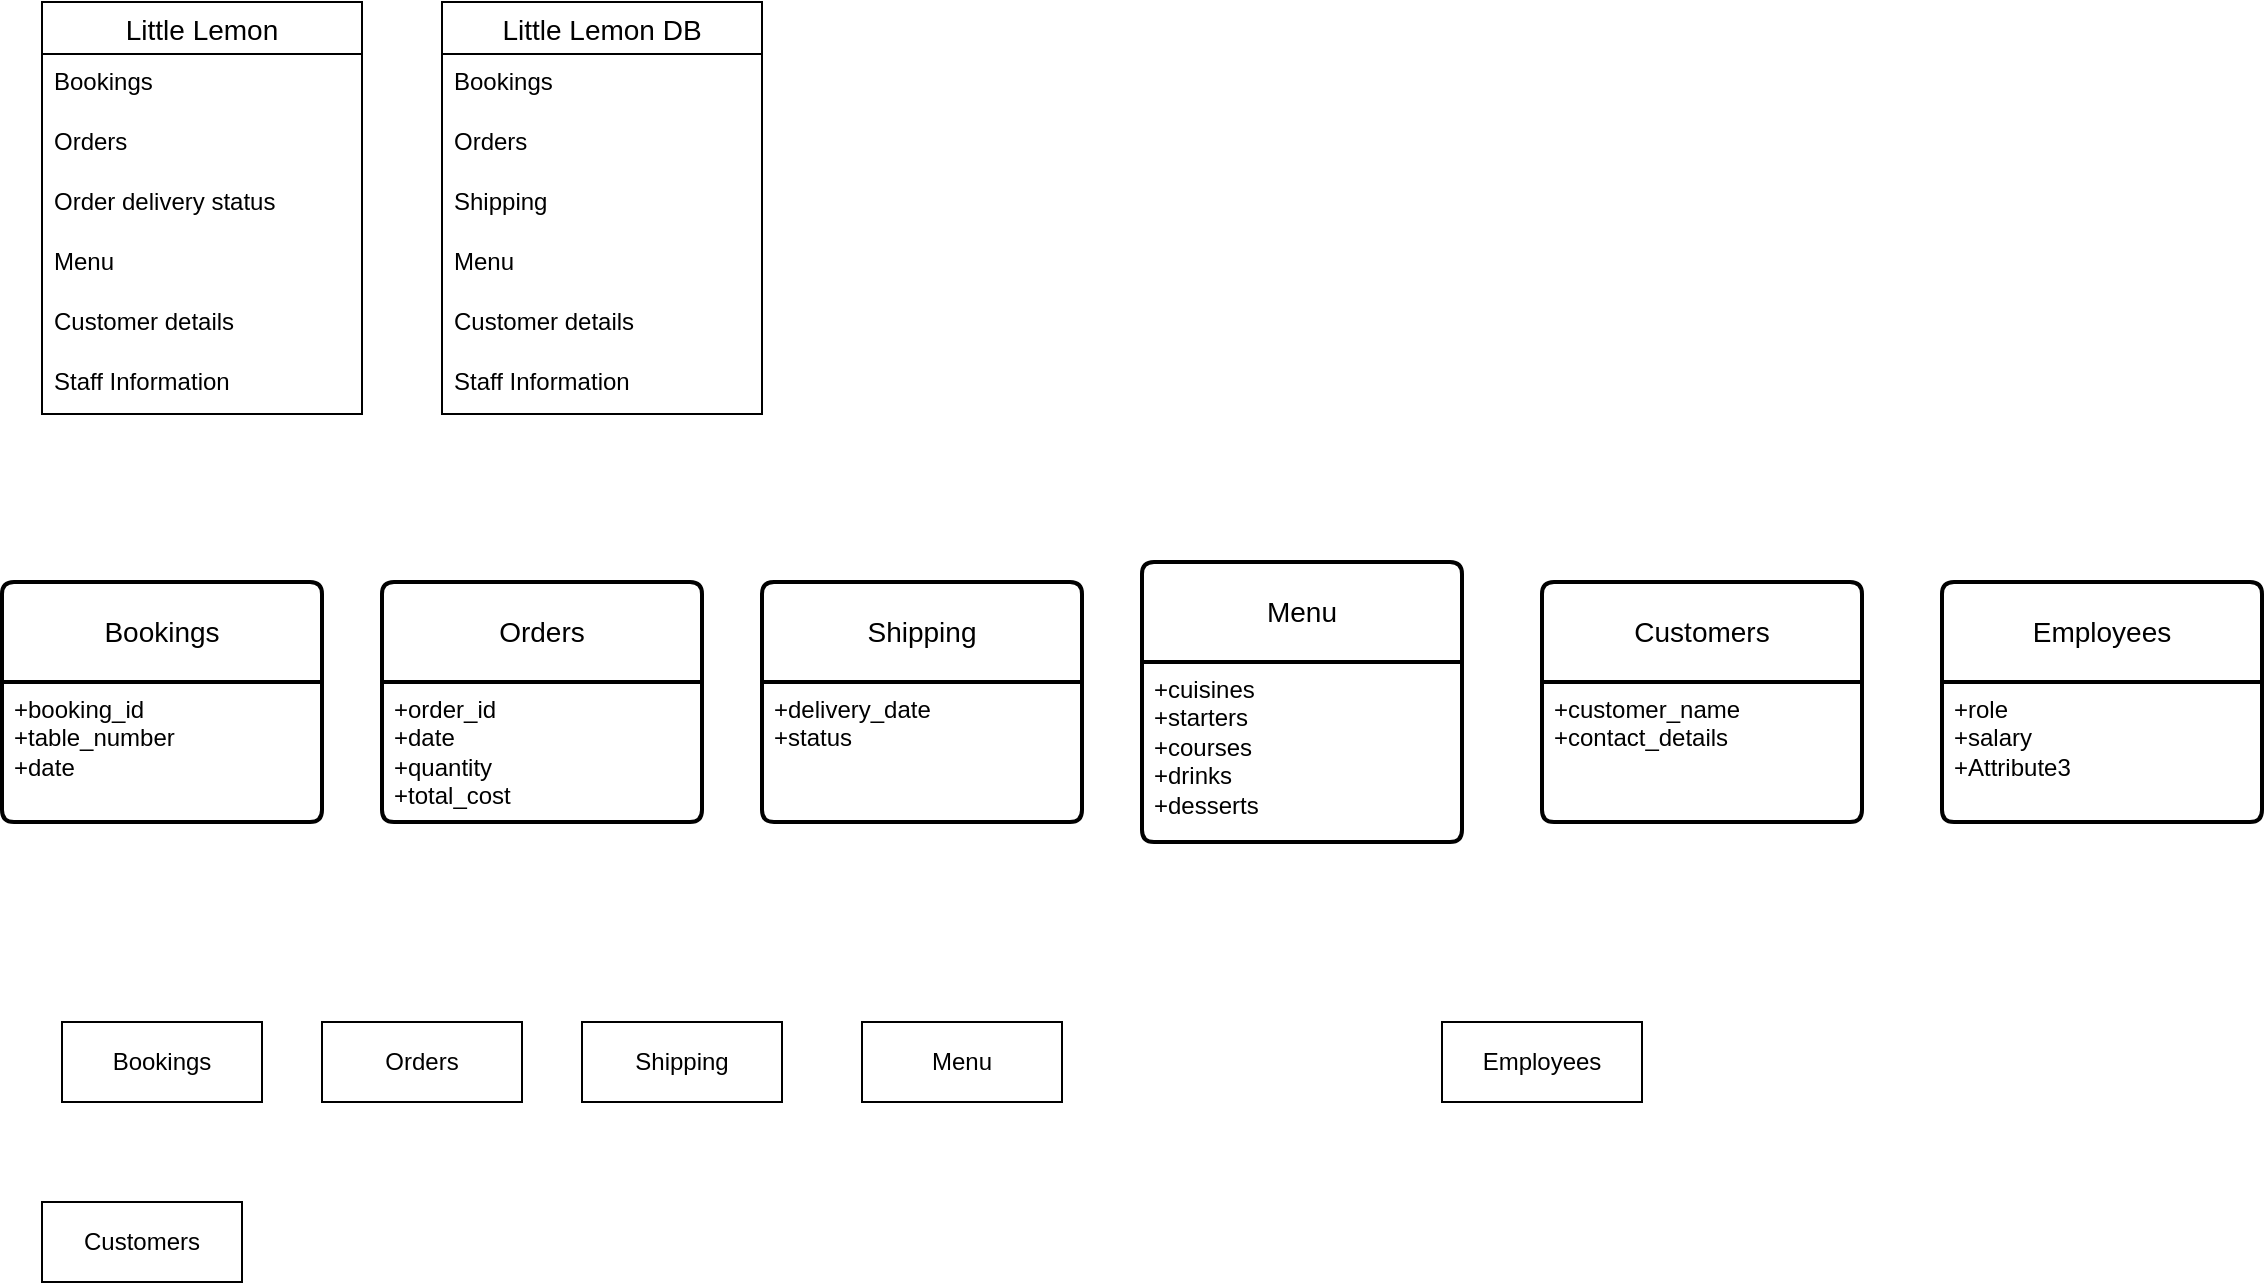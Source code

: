 <mxfile pages="2">
    <diagram name="Page-1" id="jpV_lG6Gj4jnduch4JBD">
        <mxGraphModel dx="1386" dy="787" grid="1" gridSize="10" guides="1" tooltips="1" connect="1" arrows="1" fold="1" page="1" pageScale="1" pageWidth="1100" pageHeight="850" math="0" shadow="0">
            <root>
                <mxCell id="0"/>
                <mxCell id="1" parent="0"/>
                <mxCell id="3KGgVap6LuZzgNPQYA9T-1" value="Little Lemon" style="swimlane;fontStyle=0;childLayout=stackLayout;horizontal=1;startSize=26;horizontalStack=0;resizeParent=1;resizeParentMax=0;resizeLast=0;collapsible=1;marginBottom=0;align=center;fontSize=14;" parent="1" vertex="1">
                    <mxGeometry x="40" y="40" width="160" height="206" as="geometry"/>
                </mxCell>
                <mxCell id="3KGgVap6LuZzgNPQYA9T-2" value="Bookings" style="text;strokeColor=none;fillColor=none;spacingLeft=4;spacingRight=4;overflow=hidden;rotatable=0;points=[[0,0.5],[1,0.5]];portConstraint=eastwest;fontSize=12;whiteSpace=wrap;html=1;" parent="3KGgVap6LuZzgNPQYA9T-1" vertex="1">
                    <mxGeometry y="26" width="160" height="30" as="geometry"/>
                </mxCell>
                <mxCell id="3KGgVap6LuZzgNPQYA9T-3" value="Orders" style="text;strokeColor=none;fillColor=none;spacingLeft=4;spacingRight=4;overflow=hidden;rotatable=0;points=[[0,0.5],[1,0.5]];portConstraint=eastwest;fontSize=12;whiteSpace=wrap;html=1;" parent="3KGgVap6LuZzgNPQYA9T-1" vertex="1">
                    <mxGeometry y="56" width="160" height="30" as="geometry"/>
                </mxCell>
                <mxCell id="3KGgVap6LuZzgNPQYA9T-4" value="Order delivery status" style="text;strokeColor=none;fillColor=none;spacingLeft=4;spacingRight=4;overflow=hidden;rotatable=0;points=[[0,0.5],[1,0.5]];portConstraint=eastwest;fontSize=12;whiteSpace=wrap;html=1;" parent="3KGgVap6LuZzgNPQYA9T-1" vertex="1">
                    <mxGeometry y="86" width="160" height="30" as="geometry"/>
                </mxCell>
                <mxCell id="3KGgVap6LuZzgNPQYA9T-7" value="Menu" style="text;strokeColor=none;fillColor=none;spacingLeft=4;spacingRight=4;overflow=hidden;rotatable=0;points=[[0,0.5],[1,0.5]];portConstraint=eastwest;fontSize=12;whiteSpace=wrap;html=1;" parent="3KGgVap6LuZzgNPQYA9T-1" vertex="1">
                    <mxGeometry y="116" width="160" height="30" as="geometry"/>
                </mxCell>
                <mxCell id="3KGgVap6LuZzgNPQYA9T-8" value="Customer details" style="text;strokeColor=none;fillColor=none;spacingLeft=4;spacingRight=4;overflow=hidden;rotatable=0;points=[[0,0.5],[1,0.5]];portConstraint=eastwest;fontSize=12;whiteSpace=wrap;html=1;" parent="3KGgVap6LuZzgNPQYA9T-1" vertex="1">
                    <mxGeometry y="146" width="160" height="30" as="geometry"/>
                </mxCell>
                <mxCell id="3KGgVap6LuZzgNPQYA9T-9" value="Staff Information" style="text;strokeColor=none;fillColor=none;spacingLeft=4;spacingRight=4;overflow=hidden;rotatable=0;points=[[0,0.5],[1,0.5]];portConstraint=eastwest;fontSize=12;whiteSpace=wrap;html=1;" parent="3KGgVap6LuZzgNPQYA9T-1" vertex="1">
                    <mxGeometry y="176" width="160" height="30" as="geometry"/>
                </mxCell>
                <mxCell id="3KGgVap6LuZzgNPQYA9T-10" value="Bookings" style="swimlane;childLayout=stackLayout;horizontal=1;startSize=50;horizontalStack=0;rounded=1;fontSize=14;fontStyle=0;strokeWidth=2;resizeParent=0;resizeLast=1;shadow=0;dashed=0;align=center;arcSize=4;whiteSpace=wrap;html=1;" parent="1" vertex="1">
                    <mxGeometry x="20" y="330" width="160" height="120" as="geometry"/>
                </mxCell>
                <mxCell id="3KGgVap6LuZzgNPQYA9T-11" value="+booking_id&lt;br&gt;+table_number&lt;br&gt;+date" style="align=left;strokeColor=none;fillColor=none;spacingLeft=4;fontSize=12;verticalAlign=top;resizable=0;rotatable=0;part=1;html=1;" parent="3KGgVap6LuZzgNPQYA9T-10" vertex="1">
                    <mxGeometry y="50" width="160" height="70" as="geometry"/>
                </mxCell>
                <mxCell id="3KGgVap6LuZzgNPQYA9T-12" value="Bookings" style="whiteSpace=wrap;html=1;align=center;" parent="1" vertex="1">
                    <mxGeometry x="50" y="550" width="100" height="40" as="geometry"/>
                </mxCell>
                <mxCell id="3KGgVap6LuZzgNPQYA9T-13" value="Orders" style="whiteSpace=wrap;html=1;align=center;" parent="1" vertex="1">
                    <mxGeometry x="180" y="550" width="100" height="40" as="geometry"/>
                </mxCell>
                <mxCell id="3KGgVap6LuZzgNPQYA9T-14" value="Shipping" style="whiteSpace=wrap;html=1;align=center;" parent="1" vertex="1">
                    <mxGeometry x="310" y="550" width="100" height="40" as="geometry"/>
                </mxCell>
                <mxCell id="3KGgVap6LuZzgNPQYA9T-15" value="Menu" style="whiteSpace=wrap;html=1;align=center;" parent="1" vertex="1">
                    <mxGeometry x="450" y="550" width="100" height="40" as="geometry"/>
                </mxCell>
                <mxCell id="3KGgVap6LuZzgNPQYA9T-16" value="Customers" style="whiteSpace=wrap;html=1;align=center;" parent="1" vertex="1">
                    <mxGeometry x="40" y="640" width="100" height="40" as="geometry"/>
                </mxCell>
                <mxCell id="3KGgVap6LuZzgNPQYA9T-17" value="Employees" style="whiteSpace=wrap;html=1;align=center;" parent="1" vertex="1">
                    <mxGeometry x="740" y="550" width="100" height="40" as="geometry"/>
                </mxCell>
                <mxCell id="3KGgVap6LuZzgNPQYA9T-18" value="Orders" style="swimlane;childLayout=stackLayout;horizontal=1;startSize=50;horizontalStack=0;rounded=1;fontSize=14;fontStyle=0;strokeWidth=2;resizeParent=0;resizeLast=1;shadow=0;dashed=0;align=center;arcSize=4;whiteSpace=wrap;html=1;" parent="1" vertex="1">
                    <mxGeometry x="210" y="330" width="160" height="120" as="geometry"/>
                </mxCell>
                <mxCell id="3KGgVap6LuZzgNPQYA9T-19" value="+order_id&lt;br&gt;+date&lt;br&gt;+quantity&lt;br&gt;+total_cost" style="align=left;strokeColor=none;fillColor=none;spacingLeft=4;fontSize=12;verticalAlign=top;resizable=0;rotatable=0;part=1;html=1;" parent="3KGgVap6LuZzgNPQYA9T-18" vertex="1">
                    <mxGeometry y="50" width="160" height="70" as="geometry"/>
                </mxCell>
                <mxCell id="3KGgVap6LuZzgNPQYA9T-20" value="Shipping" style="swimlane;childLayout=stackLayout;horizontal=1;startSize=50;horizontalStack=0;rounded=1;fontSize=14;fontStyle=0;strokeWidth=2;resizeParent=0;resizeLast=1;shadow=0;dashed=0;align=center;arcSize=4;whiteSpace=wrap;html=1;" parent="1" vertex="1">
                    <mxGeometry x="400" y="330" width="160" height="120" as="geometry"/>
                </mxCell>
                <mxCell id="3KGgVap6LuZzgNPQYA9T-21" value="+delivery_date&lt;br&gt;+status" style="align=left;strokeColor=none;fillColor=none;spacingLeft=4;fontSize=12;verticalAlign=top;resizable=0;rotatable=0;part=1;html=1;" parent="3KGgVap6LuZzgNPQYA9T-20" vertex="1">
                    <mxGeometry y="50" width="160" height="70" as="geometry"/>
                </mxCell>
                <mxCell id="3KGgVap6LuZzgNPQYA9T-22" value="Little Lemon DB" style="swimlane;fontStyle=0;childLayout=stackLayout;horizontal=1;startSize=26;horizontalStack=0;resizeParent=1;resizeParentMax=0;resizeLast=0;collapsible=1;marginBottom=0;align=center;fontSize=14;" parent="1" vertex="1">
                    <mxGeometry x="240" y="40" width="160" height="206" as="geometry"/>
                </mxCell>
                <mxCell id="3KGgVap6LuZzgNPQYA9T-23" value="Bookings" style="text;strokeColor=none;fillColor=none;spacingLeft=4;spacingRight=4;overflow=hidden;rotatable=0;points=[[0,0.5],[1,0.5]];portConstraint=eastwest;fontSize=12;whiteSpace=wrap;html=1;" parent="3KGgVap6LuZzgNPQYA9T-22" vertex="1">
                    <mxGeometry y="26" width="160" height="30" as="geometry"/>
                </mxCell>
                <mxCell id="3KGgVap6LuZzgNPQYA9T-24" value="Orders" style="text;strokeColor=none;fillColor=none;spacingLeft=4;spacingRight=4;overflow=hidden;rotatable=0;points=[[0,0.5],[1,0.5]];portConstraint=eastwest;fontSize=12;whiteSpace=wrap;html=1;" parent="3KGgVap6LuZzgNPQYA9T-22" vertex="1">
                    <mxGeometry y="56" width="160" height="30" as="geometry"/>
                </mxCell>
                <mxCell id="3KGgVap6LuZzgNPQYA9T-25" value="Shipping" style="text;strokeColor=none;fillColor=none;spacingLeft=4;spacingRight=4;overflow=hidden;rotatable=0;points=[[0,0.5],[1,0.5]];portConstraint=eastwest;fontSize=12;whiteSpace=wrap;html=1;" parent="3KGgVap6LuZzgNPQYA9T-22" vertex="1">
                    <mxGeometry y="86" width="160" height="30" as="geometry"/>
                </mxCell>
                <mxCell id="3KGgVap6LuZzgNPQYA9T-26" value="Menu" style="text;strokeColor=none;fillColor=none;spacingLeft=4;spacingRight=4;overflow=hidden;rotatable=0;points=[[0,0.5],[1,0.5]];portConstraint=eastwest;fontSize=12;whiteSpace=wrap;html=1;" parent="3KGgVap6LuZzgNPQYA9T-22" vertex="1">
                    <mxGeometry y="116" width="160" height="30" as="geometry"/>
                </mxCell>
                <mxCell id="3KGgVap6LuZzgNPQYA9T-27" value="Customer details" style="text;strokeColor=none;fillColor=none;spacingLeft=4;spacingRight=4;overflow=hidden;rotatable=0;points=[[0,0.5],[1,0.5]];portConstraint=eastwest;fontSize=12;whiteSpace=wrap;html=1;" parent="3KGgVap6LuZzgNPQYA9T-22" vertex="1">
                    <mxGeometry y="146" width="160" height="30" as="geometry"/>
                </mxCell>
                <mxCell id="3KGgVap6LuZzgNPQYA9T-28" value="Staff Information" style="text;strokeColor=none;fillColor=none;spacingLeft=4;spacingRight=4;overflow=hidden;rotatable=0;points=[[0,0.5],[1,0.5]];portConstraint=eastwest;fontSize=12;whiteSpace=wrap;html=1;" parent="3KGgVap6LuZzgNPQYA9T-22" vertex="1">
                    <mxGeometry y="176" width="160" height="30" as="geometry"/>
                </mxCell>
                <mxCell id="3KGgVap6LuZzgNPQYA9T-29" value="Menu" style="swimlane;childLayout=stackLayout;horizontal=1;startSize=50;horizontalStack=0;rounded=1;fontSize=14;fontStyle=0;strokeWidth=2;resizeParent=0;resizeLast=1;shadow=0;dashed=0;align=center;arcSize=4;whiteSpace=wrap;html=1;" parent="1" vertex="1">
                    <mxGeometry x="590" y="320" width="160" height="140" as="geometry"/>
                </mxCell>
                <mxCell id="3KGgVap6LuZzgNPQYA9T-30" value="+cuisines&lt;br&gt;+starters&lt;br&gt;+courses&lt;br&gt;+drinks&lt;br&gt;+desserts" style="align=left;strokeColor=none;fillColor=none;spacingLeft=4;fontSize=12;verticalAlign=top;resizable=0;rotatable=0;part=1;html=1;" parent="3KGgVap6LuZzgNPQYA9T-29" vertex="1">
                    <mxGeometry y="50" width="160" height="90" as="geometry"/>
                </mxCell>
                <mxCell id="3KGgVap6LuZzgNPQYA9T-31" value="Customers" style="swimlane;childLayout=stackLayout;horizontal=1;startSize=50;horizontalStack=0;rounded=1;fontSize=14;fontStyle=0;strokeWidth=2;resizeParent=0;resizeLast=1;shadow=0;dashed=0;align=center;arcSize=4;whiteSpace=wrap;html=1;" parent="1" vertex="1">
                    <mxGeometry x="790" y="330" width="160" height="120" as="geometry"/>
                </mxCell>
                <mxCell id="3KGgVap6LuZzgNPQYA9T-32" value="+customer_name&lt;br&gt;+contact_details&lt;br&gt;" style="align=left;strokeColor=none;fillColor=none;spacingLeft=4;fontSize=12;verticalAlign=top;resizable=0;rotatable=0;part=1;html=1;" parent="3KGgVap6LuZzgNPQYA9T-31" vertex="1">
                    <mxGeometry y="50" width="160" height="70" as="geometry"/>
                </mxCell>
                <mxCell id="3KGgVap6LuZzgNPQYA9T-33" value="Employees" style="swimlane;childLayout=stackLayout;horizontal=1;startSize=50;horizontalStack=0;rounded=1;fontSize=14;fontStyle=0;strokeWidth=2;resizeParent=0;resizeLast=1;shadow=0;dashed=0;align=center;arcSize=4;whiteSpace=wrap;html=1;" parent="1" vertex="1">
                    <mxGeometry x="990" y="330" width="160" height="120" as="geometry"/>
                </mxCell>
                <mxCell id="3KGgVap6LuZzgNPQYA9T-34" value="+role&lt;br&gt;+salary&lt;br&gt;+Attribute3" style="align=left;strokeColor=none;fillColor=none;spacingLeft=4;fontSize=12;verticalAlign=top;resizable=0;rotatable=0;part=1;html=1;" parent="3KGgVap6LuZzgNPQYA9T-33" vertex="1">
                    <mxGeometry y="50" width="160" height="70" as="geometry"/>
                </mxCell>
            </root>
        </mxGraphModel>
    </diagram>
    <diagram id="GiDgdR_wP-Ypgmv4nEWk" name="Page-2">
        <mxGraphModel dx="1386" dy="787" grid="1" gridSize="10" guides="1" tooltips="1" connect="1" arrows="1" fold="1" page="1" pageScale="1" pageWidth="1100" pageHeight="850" math="0" shadow="0">
            <root>
                <mxCell id="0"/>
                <mxCell id="1" parent="0"/>
                <mxCell id="dd_m_1pu-B17WK-eRG6l-1" value="Menus" style="shape=table;startSize=30;container=1;collapsible=1;childLayout=tableLayout;fixedRows=1;rowLines=0;fontStyle=1;align=center;resizeLast=1;html=1;" parent="1" vertex="1">
                    <mxGeometry x="30" y="350" width="180" height="150" as="geometry"/>
                </mxCell>
                <mxCell id="dd_m_1pu-B17WK-eRG6l-2" value="" style="shape=tableRow;horizontal=0;startSize=0;swimlaneHead=0;swimlaneBody=0;fillColor=none;collapsible=0;dropTarget=0;points=[[0,0.5],[1,0.5]];portConstraint=eastwest;top=0;left=0;right=0;bottom=1;" parent="dd_m_1pu-B17WK-eRG6l-1" vertex="1">
                    <mxGeometry y="30" width="180" height="30" as="geometry"/>
                </mxCell>
                <mxCell id="dd_m_1pu-B17WK-eRG6l-3" value="PK" style="shape=partialRectangle;connectable=0;fillColor=none;top=0;left=0;bottom=0;right=0;fontStyle=1;overflow=hidden;whiteSpace=wrap;html=1;" parent="dd_m_1pu-B17WK-eRG6l-2" vertex="1">
                    <mxGeometry width="30" height="30" as="geometry">
                        <mxRectangle width="30" height="30" as="alternateBounds"/>
                    </mxGeometry>
                </mxCell>
                <mxCell id="dd_m_1pu-B17WK-eRG6l-4" value="MenuID INT" style="shape=partialRectangle;connectable=0;fillColor=none;top=0;left=0;bottom=0;right=0;align=left;spacingLeft=6;fontStyle=5;overflow=hidden;whiteSpace=wrap;html=1;" parent="dd_m_1pu-B17WK-eRG6l-2" vertex="1">
                    <mxGeometry x="30" width="150" height="30" as="geometry">
                        <mxRectangle width="150" height="30" as="alternateBounds"/>
                    </mxGeometry>
                </mxCell>
                <mxCell id="dd_m_1pu-B17WK-eRG6l-5" value="" style="shape=tableRow;horizontal=0;startSize=0;swimlaneHead=0;swimlaneBody=0;fillColor=none;collapsible=0;dropTarget=0;points=[[0,0.5],[1,0.5]];portConstraint=eastwest;top=0;left=0;right=0;bottom=0;" parent="dd_m_1pu-B17WK-eRG6l-1" vertex="1">
                    <mxGeometry y="60" width="180" height="30" as="geometry"/>
                </mxCell>
                <mxCell id="dd_m_1pu-B17WK-eRG6l-6" value="" style="shape=partialRectangle;connectable=0;fillColor=none;top=0;left=0;bottom=0;right=0;editable=1;overflow=hidden;whiteSpace=wrap;html=1;" parent="dd_m_1pu-B17WK-eRG6l-5" vertex="1">
                    <mxGeometry width="30" height="30" as="geometry">
                        <mxRectangle width="30" height="30" as="alternateBounds"/>
                    </mxGeometry>
                </mxCell>
                <mxCell id="dd_m_1pu-B17WK-eRG6l-7" value="ItemID INT" style="shape=partialRectangle;connectable=0;fillColor=none;top=0;left=0;bottom=0;right=0;align=left;spacingLeft=6;overflow=hidden;whiteSpace=wrap;html=1;" parent="dd_m_1pu-B17WK-eRG6l-5" vertex="1">
                    <mxGeometry x="30" width="150" height="30" as="geometry">
                        <mxRectangle width="150" height="30" as="alternateBounds"/>
                    </mxGeometry>
                </mxCell>
                <mxCell id="dd_m_1pu-B17WK-eRG6l-8" value="" style="shape=tableRow;horizontal=0;startSize=0;swimlaneHead=0;swimlaneBody=0;fillColor=none;collapsible=0;dropTarget=0;points=[[0,0.5],[1,0.5]];portConstraint=eastwest;top=0;left=0;right=0;bottom=0;" parent="dd_m_1pu-B17WK-eRG6l-1" vertex="1">
                    <mxGeometry y="90" width="180" height="30" as="geometry"/>
                </mxCell>
                <mxCell id="dd_m_1pu-B17WK-eRG6l-9" value="" style="shape=partialRectangle;connectable=0;fillColor=none;top=0;left=0;bottom=0;right=0;editable=1;overflow=hidden;whiteSpace=wrap;html=1;" parent="dd_m_1pu-B17WK-eRG6l-8" vertex="1">
                    <mxGeometry width="30" height="30" as="geometry">
                        <mxRectangle width="30" height="30" as="alternateBounds"/>
                    </mxGeometry>
                </mxCell>
                <mxCell id="dd_m_1pu-B17WK-eRG6l-10" value="Cuisine VARCHAR(100)" style="shape=partialRectangle;connectable=0;fillColor=none;top=0;left=0;bottom=0;right=0;align=left;spacingLeft=6;overflow=hidden;whiteSpace=wrap;html=1;" parent="dd_m_1pu-B17WK-eRG6l-8" vertex="1">
                    <mxGeometry x="30" width="150" height="30" as="geometry">
                        <mxRectangle width="150" height="30" as="alternateBounds"/>
                    </mxGeometry>
                </mxCell>
                <mxCell id="-_49MD51QByE6xsgxZci-1" value="" style="shape=tableRow;horizontal=0;startSize=0;swimlaneHead=0;swimlaneBody=0;fillColor=none;collapsible=0;dropTarget=0;points=[[0,0.5],[1,0.5]];portConstraint=eastwest;top=0;left=0;right=0;bottom=0;" vertex="1" parent="dd_m_1pu-B17WK-eRG6l-1">
                    <mxGeometry y="120" width="180" height="30" as="geometry"/>
                </mxCell>
                <mxCell id="-_49MD51QByE6xsgxZci-2" value="FK" style="shape=partialRectangle;connectable=0;fillColor=none;top=0;left=0;bottom=0;right=0;editable=1;overflow=hidden;whiteSpace=wrap;html=1;" vertex="1" parent="-_49MD51QByE6xsgxZci-1">
                    <mxGeometry width="30" height="30" as="geometry">
                        <mxRectangle width="30" height="30" as="alternateBounds"/>
                    </mxGeometry>
                </mxCell>
                <mxCell id="-_49MD51QByE6xsgxZci-3" value="ItemID INT" style="shape=partialRectangle;connectable=0;fillColor=none;top=0;left=0;bottom=0;right=0;align=left;spacingLeft=6;overflow=hidden;whiteSpace=wrap;html=1;" vertex="1" parent="-_49MD51QByE6xsgxZci-1">
                    <mxGeometry x="30" width="150" height="30" as="geometry">
                        <mxRectangle width="150" height="30" as="alternateBounds"/>
                    </mxGeometry>
                </mxCell>
                <mxCell id="dd_m_1pu-B17WK-eRG6l-14" value="Orders" style="shape=table;startSize=30;container=1;collapsible=1;childLayout=tableLayout;fixedRows=1;rowLines=0;fontStyle=1;align=center;resizeLast=1;html=1;" parent="1" vertex="1">
                    <mxGeometry x="460" y="40" width="180" height="300" as="geometry"/>
                </mxCell>
                <mxCell id="dd_m_1pu-B17WK-eRG6l-15" value="" style="shape=tableRow;horizontal=0;startSize=0;swimlaneHead=0;swimlaneBody=0;fillColor=none;collapsible=0;dropTarget=0;points=[[0,0.5],[1,0.5]];portConstraint=eastwest;top=0;left=0;right=0;bottom=1;" parent="dd_m_1pu-B17WK-eRG6l-14" vertex="1">
                    <mxGeometry y="30" width="180" height="30" as="geometry"/>
                </mxCell>
                <mxCell id="dd_m_1pu-B17WK-eRG6l-16" value="PK" style="shape=partialRectangle;connectable=0;fillColor=none;top=0;left=0;bottom=0;right=0;fontStyle=1;overflow=hidden;whiteSpace=wrap;html=1;" parent="dd_m_1pu-B17WK-eRG6l-15" vertex="1">
                    <mxGeometry width="30" height="30" as="geometry">
                        <mxRectangle width="30" height="30" as="alternateBounds"/>
                    </mxGeometry>
                </mxCell>
                <mxCell id="dd_m_1pu-B17WK-eRG6l-17" value="OrderID INT" style="shape=partialRectangle;connectable=0;fillColor=none;top=0;left=0;bottom=0;right=0;align=left;spacingLeft=6;fontStyle=5;overflow=hidden;whiteSpace=wrap;html=1;" parent="dd_m_1pu-B17WK-eRG6l-15" vertex="1">
                    <mxGeometry x="30" width="150" height="30" as="geometry">
                        <mxRectangle width="150" height="30" as="alternateBounds"/>
                    </mxGeometry>
                </mxCell>
                <mxCell id="dd_m_1pu-B17WK-eRG6l-18" value="" style="shape=tableRow;horizontal=0;startSize=0;swimlaneHead=0;swimlaneBody=0;fillColor=none;collapsible=0;dropTarget=0;points=[[0,0.5],[1,0.5]];portConstraint=eastwest;top=0;left=0;right=0;bottom=0;" parent="dd_m_1pu-B17WK-eRG6l-14" vertex="1">
                    <mxGeometry y="60" width="180" height="30" as="geometry"/>
                </mxCell>
                <mxCell id="dd_m_1pu-B17WK-eRG6l-19" value="FK" style="shape=partialRectangle;connectable=0;fillColor=none;top=0;left=0;bottom=0;right=0;editable=1;overflow=hidden;whiteSpace=wrap;html=1;" parent="dd_m_1pu-B17WK-eRG6l-18" vertex="1">
                    <mxGeometry width="30" height="30" as="geometry">
                        <mxRectangle width="30" height="30" as="alternateBounds"/>
                    </mxGeometry>
                </mxCell>
                <mxCell id="dd_m_1pu-B17WK-eRG6l-20" value="TableNo INT" style="shape=partialRectangle;connectable=0;fillColor=none;top=0;left=0;bottom=0;right=0;align=left;spacingLeft=6;overflow=hidden;whiteSpace=wrap;html=1;" parent="dd_m_1pu-B17WK-eRG6l-18" vertex="1">
                    <mxGeometry x="30" width="150" height="30" as="geometry">
                        <mxRectangle width="150" height="30" as="alternateBounds"/>
                    </mxGeometry>
                </mxCell>
                <mxCell id="dd_m_1pu-B17WK-eRG6l-21" value="" style="shape=tableRow;horizontal=0;startSize=0;swimlaneHead=0;swimlaneBody=0;fillColor=none;collapsible=0;dropTarget=0;points=[[0,0.5],[1,0.5]];portConstraint=eastwest;top=0;left=0;right=0;bottom=0;" parent="dd_m_1pu-B17WK-eRG6l-14" vertex="1">
                    <mxGeometry y="90" width="180" height="30" as="geometry"/>
                </mxCell>
                <mxCell id="dd_m_1pu-B17WK-eRG6l-22" value="FK" style="shape=partialRectangle;connectable=0;fillColor=none;top=0;left=0;bottom=0;right=0;editable=1;overflow=hidden;whiteSpace=wrap;html=1;" parent="dd_m_1pu-B17WK-eRG6l-21" vertex="1">
                    <mxGeometry width="30" height="30" as="geometry">
                        <mxRectangle width="30" height="30" as="alternateBounds"/>
                    </mxGeometry>
                </mxCell>
                <mxCell id="dd_m_1pu-B17WK-eRG6l-23" value="MenuID INT" style="shape=partialRectangle;connectable=0;fillColor=none;top=0;left=0;bottom=0;right=0;align=left;spacingLeft=6;overflow=hidden;whiteSpace=wrap;html=1;" parent="dd_m_1pu-B17WK-eRG6l-21" vertex="1">
                    <mxGeometry x="30" width="150" height="30" as="geometry">
                        <mxRectangle width="150" height="30" as="alternateBounds"/>
                    </mxGeometry>
                </mxCell>
                <mxCell id="dd_m_1pu-B17WK-eRG6l-24" value="" style="shape=tableRow;horizontal=0;startSize=0;swimlaneHead=0;swimlaneBody=0;fillColor=none;collapsible=0;dropTarget=0;points=[[0,0.5],[1,0.5]];portConstraint=eastwest;top=0;left=0;right=0;bottom=0;" parent="dd_m_1pu-B17WK-eRG6l-14" vertex="1">
                    <mxGeometry y="120" width="180" height="30" as="geometry"/>
                </mxCell>
                <mxCell id="dd_m_1pu-B17WK-eRG6l-25" value="FK" style="shape=partialRectangle;connectable=0;fillColor=none;top=0;left=0;bottom=0;right=0;editable=1;overflow=hidden;whiteSpace=wrap;html=1;" parent="dd_m_1pu-B17WK-eRG6l-24" vertex="1">
                    <mxGeometry width="30" height="30" as="geometry">
                        <mxRectangle width="30" height="30" as="alternateBounds"/>
                    </mxGeometry>
                </mxCell>
                <mxCell id="dd_m_1pu-B17WK-eRG6l-26" value="BookingID INT" style="shape=partialRectangle;connectable=0;fillColor=none;top=0;left=0;bottom=0;right=0;align=left;spacingLeft=6;overflow=hidden;whiteSpace=wrap;html=1;" parent="dd_m_1pu-B17WK-eRG6l-24" vertex="1">
                    <mxGeometry x="30" width="150" height="30" as="geometry">
                        <mxRectangle width="150" height="30" as="alternateBounds"/>
                    </mxGeometry>
                </mxCell>
                <mxCell id="dd_m_1pu-B17WK-eRG6l-27" value="" style="shape=tableRow;horizontal=0;startSize=0;swimlaneHead=0;swimlaneBody=0;fillColor=none;collapsible=0;dropTarget=0;points=[[0,0.5],[1,0.5]];portConstraint=eastwest;top=0;left=0;right=0;bottom=0;" parent="dd_m_1pu-B17WK-eRG6l-14" vertex="1">
                    <mxGeometry y="150" width="180" height="30" as="geometry"/>
                </mxCell>
                <mxCell id="dd_m_1pu-B17WK-eRG6l-28" value="" style="shape=partialRectangle;connectable=0;fillColor=none;top=0;left=0;bottom=0;right=0;editable=1;overflow=hidden;whiteSpace=wrap;html=1;" parent="dd_m_1pu-B17WK-eRG6l-27" vertex="1">
                    <mxGeometry width="30" height="30" as="geometry">
                        <mxRectangle width="30" height="30" as="alternateBounds"/>
                    </mxGeometry>
                </mxCell>
                <mxCell id="dd_m_1pu-B17WK-eRG6l-29" value="TotalCost DECIMAL(5, 2)" style="shape=partialRectangle;connectable=0;fillColor=none;top=0;left=0;bottom=0;right=0;align=left;spacingLeft=6;overflow=hidden;whiteSpace=wrap;html=1;" parent="dd_m_1pu-B17WK-eRG6l-27" vertex="1">
                    <mxGeometry x="30" width="150" height="30" as="geometry">
                        <mxRectangle width="150" height="30" as="alternateBounds"/>
                    </mxGeometry>
                </mxCell>
                <mxCell id="dd_m_1pu-B17WK-eRG6l-30" value="" style="shape=tableRow;horizontal=0;startSize=0;swimlaneHead=0;swimlaneBody=0;fillColor=none;collapsible=0;dropTarget=0;points=[[0,0.5],[1,0.5]];portConstraint=eastwest;top=0;left=0;right=0;bottom=0;" parent="dd_m_1pu-B17WK-eRG6l-14" vertex="1">
                    <mxGeometry y="180" width="180" height="30" as="geometry"/>
                </mxCell>
                <mxCell id="dd_m_1pu-B17WK-eRG6l-31" value="" style="shape=partialRectangle;connectable=0;fillColor=none;top=0;left=0;bottom=0;right=0;editable=1;overflow=hidden;whiteSpace=wrap;html=1;" parent="dd_m_1pu-B17WK-eRG6l-30" vertex="1">
                    <mxGeometry width="30" height="30" as="geometry">
                        <mxRectangle width="30" height="30" as="alternateBounds"/>
                    </mxGeometry>
                </mxCell>
                <mxCell id="dd_m_1pu-B17WK-eRG6l-32" value="Quantity INT" style="shape=partialRectangle;connectable=0;fillColor=none;top=0;left=0;bottom=0;right=0;align=left;spacingLeft=6;overflow=hidden;whiteSpace=wrap;html=1;" parent="dd_m_1pu-B17WK-eRG6l-30" vertex="1">
                    <mxGeometry x="30" width="150" height="30" as="geometry">
                        <mxRectangle width="150" height="30" as="alternateBounds"/>
                    </mxGeometry>
                </mxCell>
                <mxCell id="dd_m_1pu-B17WK-eRG6l-55" value="" style="shape=tableRow;horizontal=0;startSize=0;swimlaneHead=0;swimlaneBody=0;fillColor=none;collapsible=0;dropTarget=0;points=[[0,0.5],[1,0.5]];portConstraint=eastwest;top=0;left=0;right=0;bottom=0;" parent="dd_m_1pu-B17WK-eRG6l-14" vertex="1">
                    <mxGeometry y="210" width="180" height="30" as="geometry"/>
                </mxCell>
                <mxCell id="dd_m_1pu-B17WK-eRG6l-56" value="" style="shape=partialRectangle;connectable=0;fillColor=none;top=0;left=0;bottom=0;right=0;editable=1;overflow=hidden;whiteSpace=wrap;html=1;" parent="dd_m_1pu-B17WK-eRG6l-55" vertex="1">
                    <mxGeometry width="30" height="30" as="geometry">
                        <mxRectangle width="30" height="30" as="alternateBounds"/>
                    </mxGeometry>
                </mxCell>
                <mxCell id="dd_m_1pu-B17WK-eRG6l-57" value="OrderDate DATE" style="shape=partialRectangle;connectable=0;fillColor=none;top=0;left=0;bottom=0;right=0;align=left;spacingLeft=6;overflow=hidden;whiteSpace=wrap;html=1;" parent="dd_m_1pu-B17WK-eRG6l-55" vertex="1">
                    <mxGeometry x="30" width="150" height="30" as="geometry">
                        <mxRectangle width="150" height="30" as="alternateBounds"/>
                    </mxGeometry>
                </mxCell>
                <mxCell id="rbNh9pzonSmojCkvdgMd-1" value="" style="shape=tableRow;horizontal=0;startSize=0;swimlaneHead=0;swimlaneBody=0;fillColor=none;collapsible=0;dropTarget=0;points=[[0,0.5],[1,0.5]];portConstraint=eastwest;top=0;left=0;right=0;bottom=0;" parent="dd_m_1pu-B17WK-eRG6l-14" vertex="1">
                    <mxGeometry y="240" width="180" height="30" as="geometry"/>
                </mxCell>
                <mxCell id="rbNh9pzonSmojCkvdgMd-2" value="FK" style="shape=partialRectangle;connectable=0;fillColor=none;top=0;left=0;bottom=0;right=0;editable=1;overflow=hidden;whiteSpace=wrap;html=1;" parent="rbNh9pzonSmojCkvdgMd-1" vertex="1">
                    <mxGeometry width="30" height="30" as="geometry">
                        <mxRectangle width="30" height="30" as="alternateBounds"/>
                    </mxGeometry>
                </mxCell>
                <mxCell id="rbNh9pzonSmojCkvdgMd-3" value="CustomerID INT" style="shape=partialRectangle;connectable=0;fillColor=none;top=0;left=0;bottom=0;right=0;align=left;spacingLeft=6;overflow=hidden;whiteSpace=wrap;html=1;" parent="rbNh9pzonSmojCkvdgMd-1" vertex="1">
                    <mxGeometry x="30" width="150" height="30" as="geometry">
                        <mxRectangle width="150" height="30" as="alternateBounds"/>
                    </mxGeometry>
                </mxCell>
                <mxCell id="rbNh9pzonSmojCkvdgMd-4" value="" style="shape=tableRow;horizontal=0;startSize=0;swimlaneHead=0;swimlaneBody=0;fillColor=none;collapsible=0;dropTarget=0;points=[[0,0.5],[1,0.5]];portConstraint=eastwest;top=0;left=0;right=0;bottom=0;" parent="dd_m_1pu-B17WK-eRG6l-14" vertex="1">
                    <mxGeometry y="270" width="180" height="30" as="geometry"/>
                </mxCell>
                <mxCell id="rbNh9pzonSmojCkvdgMd-5" value="FK" style="shape=partialRectangle;connectable=0;fillColor=none;top=0;left=0;bottom=0;right=0;editable=1;overflow=hidden;whiteSpace=wrap;html=1;" parent="rbNh9pzonSmojCkvdgMd-4" vertex="1">
                    <mxGeometry width="30" height="30" as="geometry">
                        <mxRectangle width="30" height="30" as="alternateBounds"/>
                    </mxGeometry>
                </mxCell>
                <mxCell id="rbNh9pzonSmojCkvdgMd-6" value="EmployeeID" style="shape=partialRectangle;connectable=0;fillColor=none;top=0;left=0;bottom=0;right=0;align=left;spacingLeft=6;overflow=hidden;whiteSpace=wrap;html=1;" parent="rbNh9pzonSmojCkvdgMd-4" vertex="1">
                    <mxGeometry x="30" width="150" height="30" as="geometry">
                        <mxRectangle width="150" height="30" as="alternateBounds"/>
                    </mxGeometry>
                </mxCell>
                <mxCell id="dd_m_1pu-B17WK-eRG6l-33" value="Bookings" style="shape=table;startSize=30;container=1;collapsible=1;childLayout=tableLayout;fixedRows=1;rowLines=0;fontStyle=1;align=center;resizeLast=1;html=1;" parent="1" vertex="1">
                    <mxGeometry x="30" y="40" width="290" height="210" as="geometry"/>
                </mxCell>
                <mxCell id="dd_m_1pu-B17WK-eRG6l-34" value="" style="shape=tableRow;horizontal=0;startSize=0;swimlaneHead=0;swimlaneBody=0;fillColor=none;collapsible=0;dropTarget=0;points=[[0,0.5],[1,0.5]];portConstraint=eastwest;top=0;left=0;right=0;bottom=1;" parent="dd_m_1pu-B17WK-eRG6l-33" vertex="1">
                    <mxGeometry y="30" width="290" height="30" as="geometry"/>
                </mxCell>
                <mxCell id="dd_m_1pu-B17WK-eRG6l-35" value="PK" style="shape=partialRectangle;connectable=0;fillColor=none;top=0;left=0;bottom=0;right=0;fontStyle=1;overflow=hidden;whiteSpace=wrap;html=1;" parent="dd_m_1pu-B17WK-eRG6l-34" vertex="1">
                    <mxGeometry width="30" height="30" as="geometry">
                        <mxRectangle width="30" height="30" as="alternateBounds"/>
                    </mxGeometry>
                </mxCell>
                <mxCell id="dd_m_1pu-B17WK-eRG6l-36" value="BookingID INT" style="shape=partialRectangle;connectable=0;fillColor=none;top=0;left=0;bottom=0;right=0;align=left;spacingLeft=6;fontStyle=5;overflow=hidden;whiteSpace=wrap;html=1;" parent="dd_m_1pu-B17WK-eRG6l-34" vertex="1">
                    <mxGeometry x="30" width="260" height="30" as="geometry">
                        <mxRectangle width="260" height="30" as="alternateBounds"/>
                    </mxGeometry>
                </mxCell>
                <mxCell id="dd_m_1pu-B17WK-eRG6l-37" value="" style="shape=tableRow;horizontal=0;startSize=0;swimlaneHead=0;swimlaneBody=0;fillColor=none;collapsible=0;dropTarget=0;points=[[0,0.5],[1,0.5]];portConstraint=eastwest;top=0;left=0;right=0;bottom=0;" parent="dd_m_1pu-B17WK-eRG6l-33" vertex="1">
                    <mxGeometry y="60" width="290" height="30" as="geometry"/>
                </mxCell>
                <mxCell id="dd_m_1pu-B17WK-eRG6l-38" value="" style="shape=partialRectangle;connectable=0;fillColor=none;top=0;left=0;bottom=0;right=0;editable=1;overflow=hidden;whiteSpace=wrap;html=1;" parent="dd_m_1pu-B17WK-eRG6l-37" vertex="1">
                    <mxGeometry width="30" height="30" as="geometry">
                        <mxRectangle width="30" height="30" as="alternateBounds"/>
                    </mxGeometry>
                </mxCell>
                <mxCell id="dd_m_1pu-B17WK-eRG6l-39" value="TableNo INT" style="shape=partialRectangle;connectable=0;fillColor=none;top=0;left=0;bottom=0;right=0;align=left;spacingLeft=6;overflow=hidden;whiteSpace=wrap;html=1;" parent="dd_m_1pu-B17WK-eRG6l-37" vertex="1">
                    <mxGeometry x="30" width="260" height="30" as="geometry">
                        <mxRectangle width="260" height="30" as="alternateBounds"/>
                    </mxGeometry>
                </mxCell>
                <mxCell id="dd_m_1pu-B17WK-eRG6l-40" value="" style="shape=tableRow;horizontal=0;startSize=0;swimlaneHead=0;swimlaneBody=0;fillColor=none;collapsible=0;dropTarget=0;points=[[0,0.5],[1,0.5]];portConstraint=eastwest;top=0;left=0;right=0;bottom=0;" parent="dd_m_1pu-B17WK-eRG6l-33" vertex="1">
                    <mxGeometry y="90" width="290" height="30" as="geometry"/>
                </mxCell>
                <mxCell id="dd_m_1pu-B17WK-eRG6l-41" value="FK" style="shape=partialRectangle;connectable=0;fillColor=none;top=0;left=0;bottom=0;right=0;editable=1;overflow=hidden;whiteSpace=wrap;html=1;" parent="dd_m_1pu-B17WK-eRG6l-40" vertex="1">
                    <mxGeometry width="30" height="30" as="geometry">
                        <mxRectangle width="30" height="30" as="alternateBounds"/>
                    </mxGeometry>
                </mxCell>
                <mxCell id="dd_m_1pu-B17WK-eRG6l-42" value="CustomerID INT NOT NULL" style="shape=partialRectangle;connectable=0;fillColor=none;top=0;left=0;bottom=0;right=0;align=left;spacingLeft=6;overflow=hidden;whiteSpace=wrap;html=1;" parent="dd_m_1pu-B17WK-eRG6l-40" vertex="1">
                    <mxGeometry x="30" width="260" height="30" as="geometry">
                        <mxRectangle width="260" height="30" as="alternateBounds"/>
                    </mxGeometry>
                </mxCell>
                <mxCell id="dd_m_1pu-B17WK-eRG6l-46" value="" style="shape=tableRow;horizontal=0;startSize=0;swimlaneHead=0;swimlaneBody=0;fillColor=none;collapsible=0;dropTarget=0;points=[[0,0.5],[1,0.5]];portConstraint=eastwest;top=0;left=0;right=0;bottom=0;" parent="dd_m_1pu-B17WK-eRG6l-33" vertex="1">
                    <mxGeometry y="120" width="290" height="30" as="geometry"/>
                </mxCell>
                <mxCell id="dd_m_1pu-B17WK-eRG6l-47" value="" style="shape=partialRectangle;connectable=0;fillColor=none;top=0;left=0;bottom=0;right=0;editable=1;overflow=hidden;whiteSpace=wrap;html=1;" parent="dd_m_1pu-B17WK-eRG6l-46" vertex="1">
                    <mxGeometry width="30" height="30" as="geometry">
                        <mxRectangle width="30" height="30" as="alternateBounds"/>
                    </mxGeometry>
                </mxCell>
                <mxCell id="dd_m_1pu-B17WK-eRG6l-48" value="BookingDate DATE NOT NULL" style="shape=partialRectangle;connectable=0;fillColor=none;top=0;left=0;bottom=0;right=0;align=left;spacingLeft=6;overflow=hidden;whiteSpace=wrap;html=1;" parent="dd_m_1pu-B17WK-eRG6l-46" vertex="1">
                    <mxGeometry x="30" width="260" height="30" as="geometry">
                        <mxRectangle width="260" height="30" as="alternateBounds"/>
                    </mxGeometry>
                </mxCell>
                <mxCell id="dd_m_1pu-B17WK-eRG6l-49" value="" style="shape=tableRow;horizontal=0;startSize=0;swimlaneHead=0;swimlaneBody=0;fillColor=none;collapsible=0;dropTarget=0;points=[[0,0.5],[1,0.5]];portConstraint=eastwest;top=0;left=0;right=0;bottom=0;" parent="dd_m_1pu-B17WK-eRG6l-33" vertex="1">
                    <mxGeometry y="150" width="290" height="30" as="geometry"/>
                </mxCell>
                <mxCell id="dd_m_1pu-B17WK-eRG6l-50" value="" style="shape=partialRectangle;connectable=0;fillColor=none;top=0;left=0;bottom=0;right=0;editable=1;overflow=hidden;whiteSpace=wrap;html=1;" parent="dd_m_1pu-B17WK-eRG6l-49" vertex="1">
                    <mxGeometry width="30" height="30" as="geometry">
                        <mxRectangle width="30" height="30" as="alternateBounds"/>
                    </mxGeometry>
                </mxCell>
                <mxCell id="dd_m_1pu-B17WK-eRG6l-51" value="BookingSlot TIME NOT NULL" style="shape=partialRectangle;connectable=0;fillColor=none;top=0;left=0;bottom=0;right=0;align=left;spacingLeft=6;overflow=hidden;whiteSpace=wrap;html=1;" parent="dd_m_1pu-B17WK-eRG6l-49" vertex="1">
                    <mxGeometry x="30" width="260" height="30" as="geometry">
                        <mxRectangle width="260" height="30" as="alternateBounds"/>
                    </mxGeometry>
                </mxCell>
                <mxCell id="dd_m_1pu-B17WK-eRG6l-52" value="" style="shape=tableRow;horizontal=0;startSize=0;swimlaneHead=0;swimlaneBody=0;fillColor=none;collapsible=0;dropTarget=0;points=[[0,0.5],[1,0.5]];portConstraint=eastwest;top=0;left=0;right=0;bottom=0;" parent="dd_m_1pu-B17WK-eRG6l-33" vertex="1">
                    <mxGeometry y="180" width="290" height="30" as="geometry"/>
                </mxCell>
                <mxCell id="dd_m_1pu-B17WK-eRG6l-53" value="FK" style="shape=partialRectangle;connectable=0;fillColor=none;top=0;left=0;bottom=0;right=0;editable=1;overflow=hidden;whiteSpace=wrap;html=1;" parent="dd_m_1pu-B17WK-eRG6l-52" vertex="1">
                    <mxGeometry width="30" height="30" as="geometry">
                        <mxRectangle width="30" height="30" as="alternateBounds"/>
                    </mxGeometry>
                </mxCell>
                <mxCell id="dd_m_1pu-B17WK-eRG6l-54" value="EmployeeID INT" style="shape=partialRectangle;connectable=0;fillColor=none;top=0;left=0;bottom=0;right=0;align=left;spacingLeft=6;overflow=hidden;whiteSpace=wrap;html=1;" parent="dd_m_1pu-B17WK-eRG6l-52" vertex="1">
                    <mxGeometry x="30" width="260" height="30" as="geometry">
                        <mxRectangle width="260" height="30" as="alternateBounds"/>
                    </mxGeometry>
                </mxCell>
                <mxCell id="dd_m_1pu-B17WK-eRG6l-58" value="Delivery" style="shape=table;startSize=30;container=1;collapsible=1;childLayout=tableLayout;fixedRows=1;rowLines=0;fontStyle=1;align=center;resizeLast=1;html=1;" parent="1" vertex="1">
                    <mxGeometry x="440" y="610" width="220" height="210" as="geometry"/>
                </mxCell>
                <mxCell id="dd_m_1pu-B17WK-eRG6l-59" value="" style="shape=tableRow;horizontal=0;startSize=0;swimlaneHead=0;swimlaneBody=0;fillColor=none;collapsible=0;dropTarget=0;points=[[0,0.5],[1,0.5]];portConstraint=eastwest;top=0;left=0;right=0;bottom=1;" parent="dd_m_1pu-B17WK-eRG6l-58" vertex="1">
                    <mxGeometry y="30" width="220" height="30" as="geometry"/>
                </mxCell>
                <mxCell id="dd_m_1pu-B17WK-eRG6l-60" value="PK" style="shape=partialRectangle;connectable=0;fillColor=none;top=0;left=0;bottom=0;right=0;fontStyle=1;overflow=hidden;whiteSpace=wrap;html=1;" parent="dd_m_1pu-B17WK-eRG6l-59" vertex="1">
                    <mxGeometry width="30" height="30" as="geometry">
                        <mxRectangle width="30" height="30" as="alternateBounds"/>
                    </mxGeometry>
                </mxCell>
                <mxCell id="dd_m_1pu-B17WK-eRG6l-61" value="DeliveryID" style="shape=partialRectangle;connectable=0;fillColor=none;top=0;left=0;bottom=0;right=0;align=left;spacingLeft=6;fontStyle=5;overflow=hidden;whiteSpace=wrap;html=1;" parent="dd_m_1pu-B17WK-eRG6l-59" vertex="1">
                    <mxGeometry x="30" width="190" height="30" as="geometry">
                        <mxRectangle width="190" height="30" as="alternateBounds"/>
                    </mxGeometry>
                </mxCell>
                <mxCell id="dd_m_1pu-B17WK-eRG6l-62" value="" style="shape=tableRow;horizontal=0;startSize=0;swimlaneHead=0;swimlaneBody=0;fillColor=none;collapsible=0;dropTarget=0;points=[[0,0.5],[1,0.5]];portConstraint=eastwest;top=0;left=0;right=0;bottom=0;" parent="dd_m_1pu-B17WK-eRG6l-58" vertex="1">
                    <mxGeometry y="60" width="220" height="30" as="geometry"/>
                </mxCell>
                <mxCell id="dd_m_1pu-B17WK-eRG6l-63" value="" style="shape=partialRectangle;connectable=0;fillColor=none;top=0;left=0;bottom=0;right=0;editable=1;overflow=hidden;whiteSpace=wrap;html=1;" parent="dd_m_1pu-B17WK-eRG6l-62" vertex="1">
                    <mxGeometry width="30" height="30" as="geometry">
                        <mxRectangle width="30" height="30" as="alternateBounds"/>
                    </mxGeometry>
                </mxCell>
                <mxCell id="dd_m_1pu-B17WK-eRG6l-64" value="DeliveryDate DATE" style="shape=partialRectangle;connectable=0;fillColor=none;top=0;left=0;bottom=0;right=0;align=left;spacingLeft=6;overflow=hidden;whiteSpace=wrap;html=1;" parent="dd_m_1pu-B17WK-eRG6l-62" vertex="1">
                    <mxGeometry x="30" width="190" height="30" as="geometry">
                        <mxRectangle width="190" height="30" as="alternateBounds"/>
                    </mxGeometry>
                </mxCell>
                <mxCell id="dd_m_1pu-B17WK-eRG6l-65" value="" style="shape=tableRow;horizontal=0;startSize=0;swimlaneHead=0;swimlaneBody=0;fillColor=none;collapsible=0;dropTarget=0;points=[[0,0.5],[1,0.5]];portConstraint=eastwest;top=0;left=0;right=0;bottom=0;" parent="dd_m_1pu-B17WK-eRG6l-58" vertex="1">
                    <mxGeometry y="90" width="220" height="30" as="geometry"/>
                </mxCell>
                <mxCell id="dd_m_1pu-B17WK-eRG6l-66" value="" style="shape=partialRectangle;connectable=0;fillColor=none;top=0;left=0;bottom=0;right=0;editable=1;overflow=hidden;whiteSpace=wrap;html=1;" parent="dd_m_1pu-B17WK-eRG6l-65" vertex="1">
                    <mxGeometry width="30" height="30" as="geometry">
                        <mxRectangle width="30" height="30" as="alternateBounds"/>
                    </mxGeometry>
                </mxCell>
                <mxCell id="dd_m_1pu-B17WK-eRG6l-67" value="DeliveryStatus VARCHAR(100)" style="shape=partialRectangle;connectable=0;fillColor=none;top=0;left=0;bottom=0;right=0;align=left;spacingLeft=6;overflow=hidden;whiteSpace=wrap;html=1;" parent="dd_m_1pu-B17WK-eRG6l-65" vertex="1">
                    <mxGeometry x="30" width="190" height="30" as="geometry">
                        <mxRectangle width="190" height="30" as="alternateBounds"/>
                    </mxGeometry>
                </mxCell>
                <mxCell id="rbNh9pzonSmojCkvdgMd-7" value="" style="shape=tableRow;horizontal=0;startSize=0;swimlaneHead=0;swimlaneBody=0;fillColor=none;collapsible=0;dropTarget=0;points=[[0,0.5],[1,0.5]];portConstraint=eastwest;top=0;left=0;right=0;bottom=0;" parent="dd_m_1pu-B17WK-eRG6l-58" vertex="1">
                    <mxGeometry y="120" width="220" height="30" as="geometry"/>
                </mxCell>
                <mxCell id="rbNh9pzonSmojCkvdgMd-8" value="FK" style="shape=partialRectangle;connectable=0;fillColor=none;top=0;left=0;bottom=0;right=0;editable=1;overflow=hidden;whiteSpace=wrap;html=1;" parent="rbNh9pzonSmojCkvdgMd-7" vertex="1">
                    <mxGeometry width="30" height="30" as="geometry">
                        <mxRectangle width="30" height="30" as="alternateBounds"/>
                    </mxGeometry>
                </mxCell>
                <mxCell id="rbNh9pzonSmojCkvdgMd-9" value="AddressID INT" style="shape=partialRectangle;connectable=0;fillColor=none;top=0;left=0;bottom=0;right=0;align=left;spacingLeft=6;overflow=hidden;whiteSpace=wrap;html=1;" parent="rbNh9pzonSmojCkvdgMd-7" vertex="1">
                    <mxGeometry x="30" width="190" height="30" as="geometry">
                        <mxRectangle width="190" height="30" as="alternateBounds"/>
                    </mxGeometry>
                </mxCell>
                <mxCell id="rbNh9pzonSmojCkvdgMd-13" value="" style="shape=tableRow;horizontal=0;startSize=0;swimlaneHead=0;swimlaneBody=0;fillColor=none;collapsible=0;dropTarget=0;points=[[0,0.5],[1,0.5]];portConstraint=eastwest;top=0;left=0;right=0;bottom=0;" parent="dd_m_1pu-B17WK-eRG6l-58" vertex="1">
                    <mxGeometry y="150" width="220" height="30" as="geometry"/>
                </mxCell>
                <mxCell id="rbNh9pzonSmojCkvdgMd-14" value="FK" style="shape=partialRectangle;connectable=0;fillColor=none;top=0;left=0;bottom=0;right=0;editable=1;overflow=hidden;whiteSpace=wrap;html=1;" parent="rbNh9pzonSmojCkvdgMd-13" vertex="1">
                    <mxGeometry width="30" height="30" as="geometry">
                        <mxRectangle width="30" height="30" as="alternateBounds"/>
                    </mxGeometry>
                </mxCell>
                <mxCell id="rbNh9pzonSmojCkvdgMd-15" value="OrderID INT" style="shape=partialRectangle;connectable=0;fillColor=none;top=0;left=0;bottom=0;right=0;align=left;spacingLeft=6;overflow=hidden;whiteSpace=wrap;html=1;" parent="rbNh9pzonSmojCkvdgMd-13" vertex="1">
                    <mxGeometry x="30" width="190" height="30" as="geometry">
                        <mxRectangle width="190" height="30" as="alternateBounds"/>
                    </mxGeometry>
                </mxCell>
                <mxCell id="rbNh9pzonSmojCkvdgMd-16" value="" style="shape=tableRow;horizontal=0;startSize=0;swimlaneHead=0;swimlaneBody=0;fillColor=none;collapsible=0;dropTarget=0;points=[[0,0.5],[1,0.5]];portConstraint=eastwest;top=0;left=0;right=0;bottom=0;" parent="dd_m_1pu-B17WK-eRG6l-58" vertex="1">
                    <mxGeometry y="180" width="220" height="30" as="geometry"/>
                </mxCell>
                <mxCell id="rbNh9pzonSmojCkvdgMd-17" value="" style="shape=partialRectangle;connectable=0;fillColor=none;top=0;left=0;bottom=0;right=0;editable=1;overflow=hidden;whiteSpace=wrap;html=1;" parent="rbNh9pzonSmojCkvdgMd-16" vertex="1">
                    <mxGeometry width="30" height="30" as="geometry">
                        <mxRectangle width="30" height="30" as="alternateBounds"/>
                    </mxGeometry>
                </mxCell>
                <mxCell id="rbNh9pzonSmojCkvdgMd-18" value="Comment VARCHAR(250)" style="shape=partialRectangle;connectable=0;fillColor=none;top=0;left=0;bottom=0;right=0;align=left;spacingLeft=6;overflow=hidden;whiteSpace=wrap;html=1;" parent="rbNh9pzonSmojCkvdgMd-16" vertex="1">
                    <mxGeometry x="30" width="190" height="30" as="geometry">
                        <mxRectangle width="190" height="30" as="alternateBounds"/>
                    </mxGeometry>
                </mxCell>
                <mxCell id="dd_m_1pu-B17WK-eRG6l-71" value="MenuItems" style="shape=table;startSize=30;container=1;collapsible=1;childLayout=tableLayout;fixedRows=1;rowLines=0;fontStyle=1;align=center;resizeLast=1;html=1;" parent="1" vertex="1">
                    <mxGeometry x="30" y="590" width="210" height="150" as="geometry"/>
                </mxCell>
                <mxCell id="dd_m_1pu-B17WK-eRG6l-72" value="" style="shape=tableRow;horizontal=0;startSize=0;swimlaneHead=0;swimlaneBody=0;fillColor=none;collapsible=0;dropTarget=0;points=[[0,0.5],[1,0.5]];portConstraint=eastwest;top=0;left=0;right=0;bottom=1;" parent="dd_m_1pu-B17WK-eRG6l-71" vertex="1">
                    <mxGeometry y="30" width="210" height="30" as="geometry"/>
                </mxCell>
                <mxCell id="dd_m_1pu-B17WK-eRG6l-73" value="PK" style="shape=partialRectangle;connectable=0;fillColor=none;top=0;left=0;bottom=0;right=0;fontStyle=1;overflow=hidden;whiteSpace=wrap;html=1;" parent="dd_m_1pu-B17WK-eRG6l-72" vertex="1">
                    <mxGeometry width="30" height="30" as="geometry">
                        <mxRectangle width="30" height="30" as="alternateBounds"/>
                    </mxGeometry>
                </mxCell>
                <mxCell id="dd_m_1pu-B17WK-eRG6l-74" value="ItemID INT" style="shape=partialRectangle;connectable=0;fillColor=none;top=0;left=0;bottom=0;right=0;align=left;spacingLeft=6;fontStyle=5;overflow=hidden;whiteSpace=wrap;html=1;" parent="dd_m_1pu-B17WK-eRG6l-72" vertex="1">
                    <mxGeometry x="30" width="180" height="30" as="geometry">
                        <mxRectangle width="180" height="30" as="alternateBounds"/>
                    </mxGeometry>
                </mxCell>
                <mxCell id="dd_m_1pu-B17WK-eRG6l-75" value="" style="shape=tableRow;horizontal=0;startSize=0;swimlaneHead=0;swimlaneBody=0;fillColor=none;collapsible=0;dropTarget=0;points=[[0,0.5],[1,0.5]];portConstraint=eastwest;top=0;left=0;right=0;bottom=0;" parent="dd_m_1pu-B17WK-eRG6l-71" vertex="1">
                    <mxGeometry y="60" width="210" height="30" as="geometry"/>
                </mxCell>
                <mxCell id="dd_m_1pu-B17WK-eRG6l-76" value="" style="shape=partialRectangle;connectable=0;fillColor=none;top=0;left=0;bottom=0;right=0;editable=1;overflow=hidden;whiteSpace=wrap;html=1;" parent="dd_m_1pu-B17WK-eRG6l-75" vertex="1">
                    <mxGeometry width="30" height="30" as="geometry">
                        <mxRectangle width="30" height="30" as="alternateBounds"/>
                    </mxGeometry>
                </mxCell>
                <mxCell id="dd_m_1pu-B17WK-eRG6l-77" value="Name VARCHAR(200)" style="shape=partialRectangle;connectable=0;fillColor=none;top=0;left=0;bottom=0;right=0;align=left;spacingLeft=6;overflow=hidden;whiteSpace=wrap;html=1;" parent="dd_m_1pu-B17WK-eRG6l-75" vertex="1">
                    <mxGeometry x="30" width="180" height="30" as="geometry">
                        <mxRectangle width="180" height="30" as="alternateBounds"/>
                    </mxGeometry>
                </mxCell>
                <mxCell id="dd_m_1pu-B17WK-eRG6l-78" value="" style="shape=tableRow;horizontal=0;startSize=0;swimlaneHead=0;swimlaneBody=0;fillColor=none;collapsible=0;dropTarget=0;points=[[0,0.5],[1,0.5]];portConstraint=eastwest;top=0;left=0;right=0;bottom=0;" parent="dd_m_1pu-B17WK-eRG6l-71" vertex="1">
                    <mxGeometry y="90" width="210" height="30" as="geometry"/>
                </mxCell>
                <mxCell id="dd_m_1pu-B17WK-eRG6l-79" value="" style="shape=partialRectangle;connectable=0;fillColor=none;top=0;left=0;bottom=0;right=0;editable=1;overflow=hidden;whiteSpace=wrap;html=1;" parent="dd_m_1pu-B17WK-eRG6l-78" vertex="1">
                    <mxGeometry width="30" height="30" as="geometry">
                        <mxRectangle width="30" height="30" as="alternateBounds"/>
                    </mxGeometry>
                </mxCell>
                <mxCell id="dd_m_1pu-B17WK-eRG6l-80" value="CourseType VARCHAR(100)" style="shape=partialRectangle;connectable=0;fillColor=none;top=0;left=0;bottom=0;right=0;align=left;spacingLeft=6;overflow=hidden;whiteSpace=wrap;html=1;" parent="dd_m_1pu-B17WK-eRG6l-78" vertex="1">
                    <mxGeometry x="30" width="180" height="30" as="geometry">
                        <mxRectangle width="180" height="30" as="alternateBounds"/>
                    </mxGeometry>
                </mxCell>
                <mxCell id="dd_m_1pu-B17WK-eRG6l-81" value="" style="shape=tableRow;horizontal=0;startSize=0;swimlaneHead=0;swimlaneBody=0;fillColor=none;collapsible=0;dropTarget=0;points=[[0,0.5],[1,0.5]];portConstraint=eastwest;top=0;left=0;right=0;bottom=0;" parent="dd_m_1pu-B17WK-eRG6l-71" vertex="1">
                    <mxGeometry y="120" width="210" height="30" as="geometry"/>
                </mxCell>
                <mxCell id="dd_m_1pu-B17WK-eRG6l-82" value="" style="shape=partialRectangle;connectable=0;fillColor=none;top=0;left=0;bottom=0;right=0;editable=1;overflow=hidden;whiteSpace=wrap;html=1;" parent="dd_m_1pu-B17WK-eRG6l-81" vertex="1">
                    <mxGeometry width="30" height="30" as="geometry">
                        <mxRectangle width="30" height="30" as="alternateBounds"/>
                    </mxGeometry>
                </mxCell>
                <mxCell id="dd_m_1pu-B17WK-eRG6l-83" value="ItemPrice DECIMAL(5, 2)" style="shape=partialRectangle;connectable=0;fillColor=none;top=0;left=0;bottom=0;right=0;align=left;spacingLeft=6;overflow=hidden;whiteSpace=wrap;html=1;" parent="dd_m_1pu-B17WK-eRG6l-81" vertex="1">
                    <mxGeometry x="30" width="180" height="30" as="geometry">
                        <mxRectangle width="180" height="30" as="alternateBounds"/>
                    </mxGeometry>
                </mxCell>
                <mxCell id="dd_m_1pu-B17WK-eRG6l-84" value="Customers" style="shape=table;startSize=30;container=1;collapsible=1;childLayout=tableLayout;fixedRows=1;rowLines=0;fontStyle=1;align=center;resizeLast=1;html=1;" parent="1" vertex="1">
                    <mxGeometry x="820" y="40" width="260" height="210" as="geometry"/>
                </mxCell>
                <mxCell id="dd_m_1pu-B17WK-eRG6l-85" value="" style="shape=tableRow;horizontal=0;startSize=0;swimlaneHead=0;swimlaneBody=0;fillColor=none;collapsible=0;dropTarget=0;points=[[0,0.5],[1,0.5]];portConstraint=eastwest;top=0;left=0;right=0;bottom=1;" parent="dd_m_1pu-B17WK-eRG6l-84" vertex="1">
                    <mxGeometry y="30" width="260" height="30" as="geometry"/>
                </mxCell>
                <mxCell id="dd_m_1pu-B17WK-eRG6l-86" value="PK" style="shape=partialRectangle;connectable=0;fillColor=none;top=0;left=0;bottom=0;right=0;fontStyle=1;overflow=hidden;whiteSpace=wrap;html=1;" parent="dd_m_1pu-B17WK-eRG6l-85" vertex="1">
                    <mxGeometry width="30" height="30" as="geometry">
                        <mxRectangle width="30" height="30" as="alternateBounds"/>
                    </mxGeometry>
                </mxCell>
                <mxCell id="dd_m_1pu-B17WK-eRG6l-87" value="CustomerID INT" style="shape=partialRectangle;connectable=0;fillColor=none;top=0;left=0;bottom=0;right=0;align=left;spacingLeft=6;fontStyle=5;overflow=hidden;whiteSpace=wrap;html=1;" parent="dd_m_1pu-B17WK-eRG6l-85" vertex="1">
                    <mxGeometry x="30" width="230" height="30" as="geometry">
                        <mxRectangle width="230" height="30" as="alternateBounds"/>
                    </mxGeometry>
                </mxCell>
                <mxCell id="dd_m_1pu-B17WK-eRG6l-88" value="" style="shape=tableRow;horizontal=0;startSize=0;swimlaneHead=0;swimlaneBody=0;fillColor=none;collapsible=0;dropTarget=0;points=[[0,0.5],[1,0.5]];portConstraint=eastwest;top=0;left=0;right=0;bottom=0;" parent="dd_m_1pu-B17WK-eRG6l-84" vertex="1">
                    <mxGeometry y="60" width="260" height="30" as="geometry"/>
                </mxCell>
                <mxCell id="dd_m_1pu-B17WK-eRG6l-89" value="" style="shape=partialRectangle;connectable=0;fillColor=none;top=0;left=0;bottom=0;right=0;editable=1;overflow=hidden;whiteSpace=wrap;html=1;" parent="dd_m_1pu-B17WK-eRG6l-88" vertex="1">
                    <mxGeometry width="30" height="30" as="geometry">
                        <mxRectangle width="30" height="30" as="alternateBounds"/>
                    </mxGeometry>
                </mxCell>
                <mxCell id="dd_m_1pu-B17WK-eRG6l-90" value="FirstName VARCHAR(250) NOT NULL" style="shape=partialRectangle;connectable=0;fillColor=none;top=0;left=0;bottom=0;right=0;align=left;spacingLeft=6;overflow=hidden;whiteSpace=wrap;html=1;" parent="dd_m_1pu-B17WK-eRG6l-88" vertex="1">
                    <mxGeometry x="30" width="230" height="30" as="geometry">
                        <mxRectangle width="230" height="30" as="alternateBounds"/>
                    </mxGeometry>
                </mxCell>
                <mxCell id="dd_m_1pu-B17WK-eRG6l-91" value="" style="shape=tableRow;horizontal=0;startSize=0;swimlaneHead=0;swimlaneBody=0;fillColor=none;collapsible=0;dropTarget=0;points=[[0,0.5],[1,0.5]];portConstraint=eastwest;top=0;left=0;right=0;bottom=0;" parent="dd_m_1pu-B17WK-eRG6l-84" vertex="1">
                    <mxGeometry y="90" width="260" height="30" as="geometry"/>
                </mxCell>
                <mxCell id="dd_m_1pu-B17WK-eRG6l-92" value="" style="shape=partialRectangle;connectable=0;fillColor=none;top=0;left=0;bottom=0;right=0;editable=1;overflow=hidden;whiteSpace=wrap;html=1;" parent="dd_m_1pu-B17WK-eRG6l-91" vertex="1">
                    <mxGeometry width="30" height="30" as="geometry">
                        <mxRectangle width="30" height="30" as="alternateBounds"/>
                    </mxGeometry>
                </mxCell>
                <mxCell id="dd_m_1pu-B17WK-eRG6l-93" value="LastName VARCHAR(250) NOT NULL" style="shape=partialRectangle;connectable=0;fillColor=none;top=0;left=0;bottom=0;right=0;align=left;spacingLeft=6;overflow=hidden;whiteSpace=wrap;html=1;" parent="dd_m_1pu-B17WK-eRG6l-91" vertex="1">
                    <mxGeometry x="30" width="230" height="30" as="geometry">
                        <mxRectangle width="230" height="30" as="alternateBounds"/>
                    </mxGeometry>
                </mxCell>
                <mxCell id="dd_m_1pu-B17WK-eRG6l-94" value="" style="shape=tableRow;horizontal=0;startSize=0;swimlaneHead=0;swimlaneBody=0;fillColor=none;collapsible=0;dropTarget=0;points=[[0,0.5],[1,0.5]];portConstraint=eastwest;top=0;left=0;right=0;bottom=0;" parent="dd_m_1pu-B17WK-eRG6l-84" vertex="1">
                    <mxGeometry y="120" width="260" height="30" as="geometry"/>
                </mxCell>
                <mxCell id="dd_m_1pu-B17WK-eRG6l-95" value="" style="shape=partialRectangle;connectable=0;fillColor=none;top=0;left=0;bottom=0;right=0;editable=1;overflow=hidden;whiteSpace=wrap;html=1;" parent="dd_m_1pu-B17WK-eRG6l-94" vertex="1">
                    <mxGeometry width="30" height="30" as="geometry">
                        <mxRectangle width="30" height="30" as="alternateBounds"/>
                    </mxGeometry>
                </mxCell>
                <mxCell id="dd_m_1pu-B17WK-eRG6l-96" value="Email VARCHAR(255) NOT NULL" style="shape=partialRectangle;connectable=0;fillColor=none;top=0;left=0;bottom=0;right=0;align=left;spacingLeft=6;overflow=hidden;whiteSpace=wrap;html=1;" parent="dd_m_1pu-B17WK-eRG6l-94" vertex="1">
                    <mxGeometry x="30" width="230" height="30" as="geometry">
                        <mxRectangle width="230" height="30" as="alternateBounds"/>
                    </mxGeometry>
                </mxCell>
                <mxCell id="dd_m_1pu-B17WK-eRG6l-100" value="" style="shape=tableRow;horizontal=0;startSize=0;swimlaneHead=0;swimlaneBody=0;fillColor=none;collapsible=0;dropTarget=0;points=[[0,0.5],[1,0.5]];portConstraint=eastwest;top=0;left=0;right=0;bottom=0;" parent="dd_m_1pu-B17WK-eRG6l-84" vertex="1">
                    <mxGeometry y="150" width="260" height="30" as="geometry"/>
                </mxCell>
                <mxCell id="dd_m_1pu-B17WK-eRG6l-101" value="" style="shape=partialRectangle;connectable=0;fillColor=none;top=0;left=0;bottom=0;right=0;editable=1;overflow=hidden;whiteSpace=wrap;html=1;" parent="dd_m_1pu-B17WK-eRG6l-100" vertex="1">
                    <mxGeometry width="30" height="30" as="geometry">
                        <mxRectangle width="30" height="30" as="alternateBounds"/>
                    </mxGeometry>
                </mxCell>
                <mxCell id="dd_m_1pu-B17WK-eRG6l-102" value="ContactNumber VARCHAR(50)" style="shape=partialRectangle;connectable=0;fillColor=none;top=0;left=0;bottom=0;right=0;align=left;spacingLeft=6;overflow=hidden;whiteSpace=wrap;html=1;" parent="dd_m_1pu-B17WK-eRG6l-100" vertex="1">
                    <mxGeometry x="30" width="230" height="30" as="geometry">
                        <mxRectangle width="230" height="30" as="alternateBounds"/>
                    </mxGeometry>
                </mxCell>
                <mxCell id="e7aHwuDyW01N9bpgWqIa-25" value="" style="shape=tableRow;horizontal=0;startSize=0;swimlaneHead=0;swimlaneBody=0;fillColor=none;collapsible=0;dropTarget=0;points=[[0,0.5],[1,0.5]];portConstraint=eastwest;top=0;left=0;right=0;bottom=0;" parent="dd_m_1pu-B17WK-eRG6l-84" vertex="1">
                    <mxGeometry y="180" width="260" height="30" as="geometry"/>
                </mxCell>
                <mxCell id="e7aHwuDyW01N9bpgWqIa-26" value="FK" style="shape=partialRectangle;connectable=0;fillColor=none;top=0;left=0;bottom=0;right=0;editable=1;overflow=hidden;whiteSpace=wrap;html=1;" parent="e7aHwuDyW01N9bpgWqIa-25" vertex="1">
                    <mxGeometry width="30" height="30" as="geometry">
                        <mxRectangle width="30" height="30" as="alternateBounds"/>
                    </mxGeometry>
                </mxCell>
                <mxCell id="e7aHwuDyW01N9bpgWqIa-27" value="AddressID VARCHAR(255) NOT NULL" style="shape=partialRectangle;connectable=0;fillColor=none;top=0;left=0;bottom=0;right=0;align=left;spacingLeft=6;overflow=hidden;whiteSpace=wrap;html=1;" parent="e7aHwuDyW01N9bpgWqIa-25" vertex="1">
                    <mxGeometry x="30" width="230" height="30" as="geometry">
                        <mxRectangle width="230" height="30" as="alternateBounds"/>
                    </mxGeometry>
                </mxCell>
                <mxCell id="dd_m_1pu-B17WK-eRG6l-103" value="Employees" style="shape=table;startSize=30;container=1;collapsible=1;childLayout=tableLayout;fixedRows=1;rowLines=0;fontStyle=1;align=center;resizeLast=1;html=1;" parent="1" vertex="1">
                    <mxGeometry x="820" y="340" width="260" height="180" as="geometry"/>
                </mxCell>
                <mxCell id="dd_m_1pu-B17WK-eRG6l-104" value="" style="shape=tableRow;horizontal=0;startSize=0;swimlaneHead=0;swimlaneBody=0;fillColor=none;collapsible=0;dropTarget=0;points=[[0,0.5],[1,0.5]];portConstraint=eastwest;top=0;left=0;right=0;bottom=1;" parent="dd_m_1pu-B17WK-eRG6l-103" vertex="1">
                    <mxGeometry y="30" width="260" height="30" as="geometry"/>
                </mxCell>
                <mxCell id="dd_m_1pu-B17WK-eRG6l-105" value="PK" style="shape=partialRectangle;connectable=0;fillColor=none;top=0;left=0;bottom=0;right=0;fontStyle=1;overflow=hidden;whiteSpace=wrap;html=1;" parent="dd_m_1pu-B17WK-eRG6l-104" vertex="1">
                    <mxGeometry width="30" height="30" as="geometry">
                        <mxRectangle width="30" height="30" as="alternateBounds"/>
                    </mxGeometry>
                </mxCell>
                <mxCell id="dd_m_1pu-B17WK-eRG6l-106" value="EmployeeID" style="shape=partialRectangle;connectable=0;fillColor=none;top=0;left=0;bottom=0;right=0;align=left;spacingLeft=6;fontStyle=5;overflow=hidden;whiteSpace=wrap;html=1;" parent="dd_m_1pu-B17WK-eRG6l-104" vertex="1">
                    <mxGeometry x="30" width="230" height="30" as="geometry">
                        <mxRectangle width="230" height="30" as="alternateBounds"/>
                    </mxGeometry>
                </mxCell>
                <mxCell id="dd_m_1pu-B17WK-eRG6l-107" value="" style="shape=tableRow;horizontal=0;startSize=0;swimlaneHead=0;swimlaneBody=0;fillColor=none;collapsible=0;dropTarget=0;points=[[0,0.5],[1,0.5]];portConstraint=eastwest;top=0;left=0;right=0;bottom=0;" parent="dd_m_1pu-B17WK-eRG6l-103" vertex="1">
                    <mxGeometry y="60" width="260" height="30" as="geometry"/>
                </mxCell>
                <mxCell id="dd_m_1pu-B17WK-eRG6l-108" value="" style="shape=partialRectangle;connectable=0;fillColor=none;top=0;left=0;bottom=0;right=0;editable=1;overflow=hidden;whiteSpace=wrap;html=1;" parent="dd_m_1pu-B17WK-eRG6l-107" vertex="1">
                    <mxGeometry width="30" height="30" as="geometry">
                        <mxRectangle width="30" height="30" as="alternateBounds"/>
                    </mxGeometry>
                </mxCell>
                <mxCell id="dd_m_1pu-B17WK-eRG6l-109" value="Role VARCHAR(255)" style="shape=partialRectangle;connectable=0;fillColor=none;top=0;left=0;bottom=0;right=0;align=left;spacingLeft=6;overflow=hidden;whiteSpace=wrap;html=1;" parent="dd_m_1pu-B17WK-eRG6l-107" vertex="1">
                    <mxGeometry x="30" width="230" height="30" as="geometry">
                        <mxRectangle width="230" height="30" as="alternateBounds"/>
                    </mxGeometry>
                </mxCell>
                <mxCell id="dd_m_1pu-B17WK-eRG6l-110" value="" style="shape=tableRow;horizontal=0;startSize=0;swimlaneHead=0;swimlaneBody=0;fillColor=none;collapsible=0;dropTarget=0;points=[[0,0.5],[1,0.5]];portConstraint=eastwest;top=0;left=0;right=0;bottom=0;" parent="dd_m_1pu-B17WK-eRG6l-103" vertex="1">
                    <mxGeometry y="90" width="260" height="30" as="geometry"/>
                </mxCell>
                <mxCell id="dd_m_1pu-B17WK-eRG6l-111" value="" style="shape=partialRectangle;connectable=0;fillColor=none;top=0;left=0;bottom=0;right=0;editable=1;overflow=hidden;whiteSpace=wrap;html=1;" parent="dd_m_1pu-B17WK-eRG6l-110" vertex="1">
                    <mxGeometry width="30" height="30" as="geometry">
                        <mxRectangle width="30" height="30" as="alternateBounds"/>
                    </mxGeometry>
                </mxCell>
                <mxCell id="dd_m_1pu-B17WK-eRG6l-112" value="EmployeeFirstName VARCHAR(255)" style="shape=partialRectangle;connectable=0;fillColor=none;top=0;left=0;bottom=0;right=0;align=left;spacingLeft=6;overflow=hidden;whiteSpace=wrap;html=1;" parent="dd_m_1pu-B17WK-eRG6l-110" vertex="1">
                    <mxGeometry x="30" width="230" height="30" as="geometry">
                        <mxRectangle width="230" height="30" as="alternateBounds"/>
                    </mxGeometry>
                </mxCell>
                <mxCell id="dd_m_1pu-B17WK-eRG6l-113" value="" style="shape=tableRow;horizontal=0;startSize=0;swimlaneHead=0;swimlaneBody=0;fillColor=none;collapsible=0;dropTarget=0;points=[[0,0.5],[1,0.5]];portConstraint=eastwest;top=0;left=0;right=0;bottom=0;" parent="dd_m_1pu-B17WK-eRG6l-103" vertex="1">
                    <mxGeometry y="120" width="260" height="30" as="geometry"/>
                </mxCell>
                <mxCell id="dd_m_1pu-B17WK-eRG6l-114" value="" style="shape=partialRectangle;connectable=0;fillColor=none;top=0;left=0;bottom=0;right=0;editable=1;overflow=hidden;whiteSpace=wrap;html=1;" parent="dd_m_1pu-B17WK-eRG6l-113" vertex="1">
                    <mxGeometry width="30" height="30" as="geometry">
                        <mxRectangle width="30" height="30" as="alternateBounds"/>
                    </mxGeometry>
                </mxCell>
                <mxCell id="dd_m_1pu-B17WK-eRG6l-115" value="EmployeeLastName VARCHAR(255)" style="shape=partialRectangle;connectable=0;fillColor=none;top=0;left=0;bottom=0;right=0;align=left;spacingLeft=6;overflow=hidden;whiteSpace=wrap;html=1;" parent="dd_m_1pu-B17WK-eRG6l-113" vertex="1">
                    <mxGeometry x="30" width="230" height="30" as="geometry">
                        <mxRectangle width="230" height="30" as="alternateBounds"/>
                    </mxGeometry>
                </mxCell>
                <mxCell id="e7aHwuDyW01N9bpgWqIa-28" value="" style="shape=tableRow;horizontal=0;startSize=0;swimlaneHead=0;swimlaneBody=0;fillColor=none;collapsible=0;dropTarget=0;points=[[0,0.5],[1,0.5]];portConstraint=eastwest;top=0;left=0;right=0;bottom=0;" parent="dd_m_1pu-B17WK-eRG6l-103" vertex="1">
                    <mxGeometry y="150" width="260" height="30" as="geometry"/>
                </mxCell>
                <mxCell id="e7aHwuDyW01N9bpgWqIa-29" value="" style="shape=partialRectangle;connectable=0;fillColor=none;top=0;left=0;bottom=0;right=0;editable=1;overflow=hidden;whiteSpace=wrap;html=1;" parent="e7aHwuDyW01N9bpgWqIa-28" vertex="1">
                    <mxGeometry width="30" height="30" as="geometry">
                        <mxRectangle width="30" height="30" as="alternateBounds"/>
                    </mxGeometry>
                </mxCell>
                <mxCell id="e7aHwuDyW01N9bpgWqIa-30" value="Salary DECIMAL(5, 2)" style="shape=partialRectangle;connectable=0;fillColor=none;top=0;left=0;bottom=0;right=0;align=left;spacingLeft=6;overflow=hidden;whiteSpace=wrap;html=1;" parent="e7aHwuDyW01N9bpgWqIa-28" vertex="1">
                    <mxGeometry x="30" width="230" height="30" as="geometry">
                        <mxRectangle width="230" height="30" as="alternateBounds"/>
                    </mxGeometry>
                </mxCell>
                <mxCell id="e7aHwuDyW01N9bpgWqIa-6" value="Addresses" style="shape=table;startSize=30;container=1;collapsible=1;childLayout=tableLayout;fixedRows=1;rowLines=0;fontStyle=1;align=center;resizeLast=1;html=1;" parent="1" vertex="1">
                    <mxGeometry x="845" y="610" width="210" height="180" as="geometry"/>
                </mxCell>
                <mxCell id="e7aHwuDyW01N9bpgWqIa-7" value="" style="shape=tableRow;horizontal=0;startSize=0;swimlaneHead=0;swimlaneBody=0;fillColor=none;collapsible=0;dropTarget=0;points=[[0,0.5],[1,0.5]];portConstraint=eastwest;top=0;left=0;right=0;bottom=1;" parent="e7aHwuDyW01N9bpgWqIa-6" vertex="1">
                    <mxGeometry y="30" width="210" height="30" as="geometry"/>
                </mxCell>
                <mxCell id="e7aHwuDyW01N9bpgWqIa-8" value="PK" style="shape=partialRectangle;connectable=0;fillColor=none;top=0;left=0;bottom=0;right=0;fontStyle=1;overflow=hidden;whiteSpace=wrap;html=1;" parent="e7aHwuDyW01N9bpgWqIa-7" vertex="1">
                    <mxGeometry width="30" height="30" as="geometry">
                        <mxRectangle width="30" height="30" as="alternateBounds"/>
                    </mxGeometry>
                </mxCell>
                <mxCell id="e7aHwuDyW01N9bpgWqIa-9" value="AddressID INT" style="shape=partialRectangle;connectable=0;fillColor=none;top=0;left=0;bottom=0;right=0;align=left;spacingLeft=6;fontStyle=5;overflow=hidden;whiteSpace=wrap;html=1;" parent="e7aHwuDyW01N9bpgWqIa-7" vertex="1">
                    <mxGeometry x="30" width="180" height="30" as="geometry">
                        <mxRectangle width="180" height="30" as="alternateBounds"/>
                    </mxGeometry>
                </mxCell>
                <mxCell id="e7aHwuDyW01N9bpgWqIa-10" value="" style="shape=tableRow;horizontal=0;startSize=0;swimlaneHead=0;swimlaneBody=0;fillColor=none;collapsible=0;dropTarget=0;points=[[0,0.5],[1,0.5]];portConstraint=eastwest;top=0;left=0;right=0;bottom=0;" parent="e7aHwuDyW01N9bpgWqIa-6" vertex="1">
                    <mxGeometry y="60" width="210" height="30" as="geometry"/>
                </mxCell>
                <mxCell id="e7aHwuDyW01N9bpgWqIa-11" value="" style="shape=partialRectangle;connectable=0;fillColor=none;top=0;left=0;bottom=0;right=0;editable=1;overflow=hidden;whiteSpace=wrap;html=1;" parent="e7aHwuDyW01N9bpgWqIa-10" vertex="1">
                    <mxGeometry width="30" height="30" as="geometry">
                        <mxRectangle width="30" height="30" as="alternateBounds"/>
                    </mxGeometry>
                </mxCell>
                <mxCell id="e7aHwuDyW01N9bpgWqIa-12" value="Street VARCHAR(255)" style="shape=partialRectangle;connectable=0;fillColor=none;top=0;left=0;bottom=0;right=0;align=left;spacingLeft=6;overflow=hidden;whiteSpace=wrap;html=1;" parent="e7aHwuDyW01N9bpgWqIa-10" vertex="1">
                    <mxGeometry x="30" width="180" height="30" as="geometry">
                        <mxRectangle width="180" height="30" as="alternateBounds"/>
                    </mxGeometry>
                </mxCell>
                <mxCell id="e7aHwuDyW01N9bpgWqIa-13" value="" style="shape=tableRow;horizontal=0;startSize=0;swimlaneHead=0;swimlaneBody=0;fillColor=none;collapsible=0;dropTarget=0;points=[[0,0.5],[1,0.5]];portConstraint=eastwest;top=0;left=0;right=0;bottom=0;" parent="e7aHwuDyW01N9bpgWqIa-6" vertex="1">
                    <mxGeometry y="90" width="210" height="30" as="geometry"/>
                </mxCell>
                <mxCell id="e7aHwuDyW01N9bpgWqIa-14" value="" style="shape=partialRectangle;connectable=0;fillColor=none;top=0;left=0;bottom=0;right=0;editable=1;overflow=hidden;whiteSpace=wrap;html=1;" parent="e7aHwuDyW01N9bpgWqIa-13" vertex="1">
                    <mxGeometry width="30" height="30" as="geometry">
                        <mxRectangle width="30" height="30" as="alternateBounds"/>
                    </mxGeometry>
                </mxCell>
                <mxCell id="e7aHwuDyW01N9bpgWqIa-15" value="PostalCode VARCHAR(45)" style="shape=partialRectangle;connectable=0;fillColor=none;top=0;left=0;bottom=0;right=0;align=left;spacingLeft=6;overflow=hidden;whiteSpace=wrap;html=1;" parent="e7aHwuDyW01N9bpgWqIa-13" vertex="1">
                    <mxGeometry x="30" width="180" height="30" as="geometry">
                        <mxRectangle width="180" height="30" as="alternateBounds"/>
                    </mxGeometry>
                </mxCell>
                <mxCell id="e7aHwuDyW01N9bpgWqIa-16" value="" style="shape=tableRow;horizontal=0;startSize=0;swimlaneHead=0;swimlaneBody=0;fillColor=none;collapsible=0;dropTarget=0;points=[[0,0.5],[1,0.5]];portConstraint=eastwest;top=0;left=0;right=0;bottom=0;" parent="e7aHwuDyW01N9bpgWqIa-6" vertex="1">
                    <mxGeometry y="120" width="210" height="30" as="geometry"/>
                </mxCell>
                <mxCell id="e7aHwuDyW01N9bpgWqIa-17" value="" style="shape=partialRectangle;connectable=0;fillColor=none;top=0;left=0;bottom=0;right=0;editable=1;overflow=hidden;whiteSpace=wrap;html=1;" parent="e7aHwuDyW01N9bpgWqIa-16" vertex="1">
                    <mxGeometry width="30" height="30" as="geometry">
                        <mxRectangle width="30" height="30" as="alternateBounds"/>
                    </mxGeometry>
                </mxCell>
                <mxCell id="e7aHwuDyW01N9bpgWqIa-18" value="City VARCHAR(45)" style="shape=partialRectangle;connectable=0;fillColor=none;top=0;left=0;bottom=0;right=0;align=left;spacingLeft=6;overflow=hidden;whiteSpace=wrap;html=1;" parent="e7aHwuDyW01N9bpgWqIa-16" vertex="1">
                    <mxGeometry x="30" width="180" height="30" as="geometry">
                        <mxRectangle width="180" height="30" as="alternateBounds"/>
                    </mxGeometry>
                </mxCell>
                <mxCell id="e7aHwuDyW01N9bpgWqIa-19" value="" style="shape=tableRow;horizontal=0;startSize=0;swimlaneHead=0;swimlaneBody=0;fillColor=none;collapsible=0;dropTarget=0;points=[[0,0.5],[1,0.5]];portConstraint=eastwest;top=0;left=0;right=0;bottom=0;" parent="e7aHwuDyW01N9bpgWqIa-6" vertex="1">
                    <mxGeometry y="150" width="210" height="30" as="geometry"/>
                </mxCell>
                <mxCell id="e7aHwuDyW01N9bpgWqIa-20" value="" style="shape=partialRectangle;connectable=0;fillColor=none;top=0;left=0;bottom=0;right=0;editable=1;overflow=hidden;whiteSpace=wrap;html=1;" parent="e7aHwuDyW01N9bpgWqIa-19" vertex="1">
                    <mxGeometry width="30" height="30" as="geometry">
                        <mxRectangle width="30" height="30" as="alternateBounds"/>
                    </mxGeometry>
                </mxCell>
                <mxCell id="e7aHwuDyW01N9bpgWqIa-21" value="State VARCHAR(45)" style="shape=partialRectangle;connectable=0;fillColor=none;top=0;left=0;bottom=0;right=0;align=left;spacingLeft=6;overflow=hidden;whiteSpace=wrap;html=1;" parent="e7aHwuDyW01N9bpgWqIa-19" vertex="1">
                    <mxGeometry x="30" width="180" height="30" as="geometry">
                        <mxRectangle width="180" height="30" as="alternateBounds"/>
                    </mxGeometry>
                </mxCell>
            </root>
        </mxGraphModel>
    </diagram>
</mxfile>
